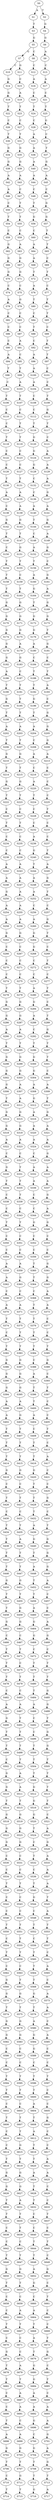 strict digraph  {
	S0 -> S1 [ label = A ];
	S0 -> S2 [ label = T ];
	S1 -> S3 [ label = T ];
	S2 -> S4 [ label = G ];
	S3 -> S5 [ label = G ];
	S4 -> S6 [ label = G ];
	S5 -> S7 [ label = G ];
	S5 -> S8 [ label = C ];
	S6 -> S9 [ label = A ];
	S7 -> S10 [ label = C ];
	S7 -> S11 [ label = G ];
	S8 -> S12 [ label = C ];
	S9 -> S13 [ label = C ];
	S10 -> S14 [ label = G ];
	S11 -> S15 [ label = C ];
	S12 -> S16 [ label = A ];
	S13 -> S17 [ label = A ];
	S14 -> S18 [ label = G ];
	S15 -> S19 [ label = A ];
	S16 -> S20 [ label = C ];
	S17 -> S21 [ label = C ];
	S18 -> S22 [ label = T ];
	S19 -> S23 [ label = T ];
	S20 -> S24 [ label = T ];
	S21 -> S25 [ label = T ];
	S22 -> S26 [ label = C ];
	S23 -> S27 [ label = C ];
	S24 -> S28 [ label = C ];
	S25 -> S29 [ label = G ];
	S26 -> S30 [ label = T ];
	S27 -> S31 [ label = T ];
	S28 -> S32 [ label = A ];
	S29 -> S33 [ label = C ];
	S30 -> S34 [ label = G ];
	S31 -> S35 [ label = G ];
	S32 -> S36 [ label = A ];
	S33 -> S37 [ label = T ];
	S34 -> S38 [ label = G ];
	S35 -> S39 [ label = G ];
	S36 -> S40 [ label = A ];
	S37 -> S41 [ label = G ];
	S38 -> S42 [ label = A ];
	S39 -> S43 [ label = A ];
	S40 -> S44 [ label = A ];
	S41 -> S45 [ label = A ];
	S42 -> S46 [ label = A ];
	S43 -> S47 [ label = C ];
	S44 -> S48 [ label = C ];
	S45 -> S49 [ label = C ];
	S46 -> S50 [ label = C ];
	S47 -> S51 [ label = T ];
	S48 -> S52 [ label = T ];
	S49 -> S53 [ label = G ];
	S50 -> S54 [ label = T ];
	S51 -> S55 [ label = T ];
	S52 -> S56 [ label = G ];
	S53 -> S57 [ label = G ];
	S54 -> S58 [ label = C ];
	S55 -> S59 [ label = C ];
	S56 -> S60 [ label = C ];
	S57 -> S61 [ label = T ];
	S58 -> S62 [ label = G ];
	S59 -> S63 [ label = A ];
	S60 -> S64 [ label = A ];
	S61 -> S65 [ label = T ];
	S62 -> S66 [ label = G ];
	S63 -> S67 [ label = G ];
	S64 -> S68 [ label = A ];
	S65 -> S69 [ label = C ];
	S66 -> S70 [ label = G ];
	S67 -> S71 [ label = G ];
	S68 -> S72 [ label = T ];
	S69 -> S73 [ label = T ];
	S70 -> S74 [ label = C ];
	S71 -> S75 [ label = C ];
	S72 -> S76 [ label = A ];
	S73 -> S77 [ label = C ];
	S74 -> S78 [ label = A ];
	S75 -> S79 [ label = G ];
	S76 -> S80 [ label = T ];
	S77 -> S81 [ label = T ];
	S78 -> S82 [ label = C ];
	S79 -> S83 [ label = C ];
	S80 -> S84 [ label = C ];
	S81 -> S85 [ label = T ];
	S82 -> S86 [ label = C ];
	S83 -> S87 [ label = C ];
	S84 -> S88 [ label = T ];
	S85 -> S89 [ label = C ];
	S86 -> S90 [ label = C ];
	S87 -> S91 [ label = A ];
	S88 -> S92 [ label = C ];
	S89 -> S93 [ label = T ];
	S90 -> S94 [ label = A ];
	S91 -> S95 [ label = C ];
	S92 -> S96 [ label = A ];
	S93 -> S97 [ label = T ];
	S94 -> S98 [ label = T ];
	S95 -> S99 [ label = T ];
	S96 -> S100 [ label = A ];
	S97 -> S101 [ label = C ];
	S98 -> S102 [ label = C ];
	S99 -> S103 [ label = A ];
	S100 -> S104 [ label = A ];
	S101 -> S105 [ label = C ];
	S102 -> S106 [ label = T ];
	S103 -> S107 [ label = T ];
	S104 -> S108 [ label = C ];
	S105 -> S109 [ label = T ];
	S106 -> S110 [ label = C ];
	S107 -> S111 [ label = C ];
	S108 -> S112 [ label = C ];
	S109 -> S113 [ label = G ];
	S110 -> S114 [ label = C ];
	S111 -> S115 [ label = T ];
	S112 -> S116 [ label = T ];
	S113 -> S117 [ label = T ];
	S114 -> S118 [ label = T ];
	S115 -> S119 [ label = T ];
	S116 -> S120 [ label = G ];
	S117 -> S121 [ label = C ];
	S118 -> S122 [ label = C ];
	S119 -> S123 [ label = C ];
	S120 -> S124 [ label = G ];
	S121 -> S125 [ label = A ];
	S122 -> S126 [ label = C ];
	S123 -> S127 [ label = C ];
	S124 -> S128 [ label = G ];
	S125 -> S129 [ label = A ];
	S126 -> S130 [ label = T ];
	S127 -> S131 [ label = T ];
	S128 -> S132 [ label = C ];
	S129 -> S133 [ label = A ];
	S130 -> S134 [ label = A ];
	S131 -> S135 [ label = A ];
	S132 -> S136 [ label = C ];
	S133 -> S137 [ label = G ];
	S134 -> S138 [ label = C ];
	S135 -> S139 [ label = A ];
	S136 -> S140 [ label = A ];
	S137 -> S141 [ label = A ];
	S138 -> S142 [ label = G ];
	S139 -> S143 [ label = G ];
	S140 -> S144 [ label = T ];
	S141 -> S145 [ label = G ];
	S142 -> S146 [ label = T ];
	S143 -> S147 [ label = T ];
	S144 -> S148 [ label = C ];
	S145 -> S149 [ label = A ];
	S146 -> S150 [ label = C ];
	S147 -> S151 [ label = G ];
	S148 -> S152 [ label = A ];
	S149 -> S153 [ label = G ];
	S150 -> S154 [ label = T ];
	S151 -> S155 [ label = T ];
	S152 -> S156 [ label = T ];
	S153 -> S157 [ label = C ];
	S154 -> S158 [ label = T ];
	S155 -> S159 [ label = C ];
	S156 -> S160 [ label = A ];
	S157 -> S161 [ label = G ];
	S158 -> S162 [ label = T ];
	S159 -> S163 [ label = T ];
	S160 -> S164 [ label = G ];
	S161 -> S165 [ label = A ];
	S162 -> S166 [ label = G ];
	S163 -> S167 [ label = G ];
	S164 -> S168 [ label = T ];
	S165 -> S169 [ label = G ];
	S166 -> S170 [ label = G ];
	S167 -> S171 [ label = G ];
	S168 -> S172 [ label = G ];
	S169 -> S173 [ label = G ];
	S170 -> S174 [ label = G ];
	S171 -> S175 [ label = G ];
	S172 -> S176 [ label = G ];
	S173 -> S177 [ label = T ];
	S174 -> S178 [ label = G ];
	S175 -> S179 [ label = A ];
	S176 -> S180 [ label = A ];
	S177 -> S181 [ label = G ];
	S178 -> S182 [ label = G ];
	S179 -> S183 [ label = G ];
	S180 -> S184 [ label = C ];
	S181 -> S185 [ label = C ];
	S182 -> S186 [ label = A ];
	S183 -> S187 [ label = C ];
	S184 -> S188 [ label = T ];
	S185 -> S189 [ label = T ];
	S186 -> S190 [ label = T ];
	S187 -> S191 [ label = T ];
	S188 -> S192 [ label = T ];
	S189 -> S193 [ label = A ];
	S190 -> S194 [ label = G ];
	S191 -> S195 [ label = T ];
	S192 -> S196 [ label = G ];
	S193 -> S197 [ label = C ];
	S194 -> S198 [ label = T ];
	S195 -> S199 [ label = T ];
	S196 -> S200 [ label = T ];
	S197 -> S201 [ label = G ];
	S198 -> S202 [ label = A ];
	S199 -> S203 [ label = A ];
	S200 -> S204 [ label = A ];
	S201 -> S205 [ label = G ];
	S202 -> S206 [ label = T ];
	S203 -> S207 [ label = T ];
	S204 -> S208 [ label = C ];
	S205 -> S209 [ label = G ];
	S206 -> S210 [ label = G ];
	S207 -> S211 [ label = G ];
	S208 -> S212 [ label = A ];
	S209 -> S213 [ label = A ];
	S210 -> S214 [ label = T ];
	S211 -> S215 [ label = T ];
	S212 -> S216 [ label = C ];
	S213 -> S217 [ label = C ];
	S214 -> S218 [ label = G ];
	S215 -> S219 [ label = G ];
	S216 -> S220 [ label = A ];
	S217 -> S221 [ label = C ];
	S218 -> S222 [ label = T ];
	S219 -> S223 [ label = T ];
	S220 -> S224 [ label = T ];
	S221 -> S225 [ label = C ];
	S222 -> S226 [ label = C ];
	S223 -> S227 [ label = C ];
	S224 -> S228 [ label = C ];
	S225 -> S229 [ label = T ];
	S226 -> S230 [ label = T ];
	S227 -> S231 [ label = T ];
	S228 -> S232 [ label = C ];
	S229 -> S233 [ label = C ];
	S230 -> S234 [ label = C ];
	S231 -> S235 [ label = C ];
	S232 -> S236 [ label = A ];
	S233 -> S237 [ label = C ];
	S234 -> S238 [ label = C ];
	S235 -> S239 [ label = C ];
	S236 -> S240 [ label = G ];
	S237 -> S241 [ label = T ];
	S238 -> S242 [ label = A ];
	S239 -> S243 [ label = A ];
	S240 -> S244 [ label = T ];
	S241 -> S245 [ label = A ];
	S242 -> S246 [ label = A ];
	S243 -> S247 [ label = A ];
	S244 -> S248 [ label = A ];
	S245 -> S249 [ label = G ];
	S246 -> S250 [ label = G ];
	S247 -> S251 [ label = A ];
	S248 -> S252 [ label = A ];
	S249 -> S253 [ label = T ];
	S250 -> S254 [ label = A ];
	S251 -> S255 [ label = A ];
	S252 -> S256 [ label = C ];
	S253 -> S257 [ label = C ];
	S254 -> S258 [ label = A ];
	S255 -> S259 [ label = A ];
	S256 -> S260 [ label = A ];
	S257 -> S261 [ label = G ];
	S258 -> S262 [ label = G ];
	S259 -> S263 [ label = G ];
	S260 -> S264 [ label = G ];
	S261 -> S265 [ label = T ];
	S262 -> S266 [ label = C ];
	S263 -> S267 [ label = C ];
	S264 -> S268 [ label = G ];
	S265 -> S269 [ label = C ];
	S266 -> S270 [ label = C ];
	S267 -> S271 [ label = C ];
	S268 -> S272 [ label = C ];
	S269 -> S273 [ label = T ];
	S270 -> S274 [ label = C ];
	S271 -> S275 [ label = C ];
	S272 -> S276 [ label = C ];
	S273 -> S277 [ label = C ];
	S274 -> S278 [ label = T ];
	S275 -> S279 [ label = T ];
	S276 -> S280 [ label = A ];
	S277 -> S281 [ label = T ];
	S278 -> S282 [ label = G ];
	S279 -> S283 [ label = G ];
	S280 -> S284 [ label = G ];
	S281 -> S285 [ label = C ];
	S282 -> S286 [ label = G ];
	S283 -> S287 [ label = G ];
	S284 -> S288 [ label = A ];
	S285 -> S289 [ label = T ];
	S286 -> S290 [ label = A ];
	S287 -> S291 [ label = A ];
	S288 -> S292 [ label = C ];
	S289 -> S293 [ label = G ];
	S290 -> S294 [ label = T ];
	S291 -> S295 [ label = T ];
	S292 -> S296 [ label = T ];
	S293 -> S297 [ label = T ];
	S294 -> S298 [ label = G ];
	S295 -> S299 [ label = G ];
	S296 -> S300 [ label = G ];
	S297 -> S301 [ label = T ];
	S298 -> S302 [ label = G ];
	S299 -> S303 [ label = G ];
	S300 -> S304 [ label = G ];
	S301 -> S305 [ label = C ];
	S302 -> S306 [ label = G ];
	S303 -> S307 [ label = A ];
	S304 -> S308 [ label = A ];
	S305 -> S309 [ label = A ];
	S306 -> S310 [ label = T ];
	S307 -> S311 [ label = A ];
	S308 -> S312 [ label = G ];
	S309 -> S313 [ label = T ];
	S310 -> S314 [ label = G ];
	S311 -> S315 [ label = G ];
	S312 -> S316 [ label = A ];
	S313 -> S317 [ label = G ];
	S314 -> S318 [ label = G ];
	S315 -> S319 [ label = G ];
	S316 -> S320 [ label = A ];
	S317 -> S321 [ label = A ];
	S318 -> S322 [ label = A ];
	S319 -> S323 [ label = A ];
	S320 -> S324 [ label = A ];
	S321 -> S325 [ label = A ];
	S322 -> S326 [ label = C ];
	S323 -> S327 [ label = C ];
	S324 -> S328 [ label = C ];
	S325 -> S329 [ label = G ];
	S326 -> S330 [ label = G ];
	S327 -> S331 [ label = T ];
	S328 -> S332 [ label = A ];
	S329 -> S333 [ label = A ];
	S330 -> S334 [ label = T ];
	S331 -> S335 [ label = T ];
	S332 -> S336 [ label = A ];
	S333 -> S337 [ label = A ];
	S334 -> S338 [ label = C ];
	S335 -> S339 [ label = T ];
	S336 -> S340 [ label = C ];
	S337 -> S341 [ label = G ];
	S338 -> S342 [ label = C ];
	S339 -> S343 [ label = C ];
	S340 -> S344 [ label = C ];
	S341 -> S345 [ label = A ];
	S342 -> S346 [ label = T ];
	S343 -> S347 [ label = T ];
	S344 -> S348 [ label = G ];
	S345 -> S349 [ label = G ];
	S346 -> S350 [ label = C ];
	S347 -> S351 [ label = C ];
	S348 -> S352 [ label = C ];
	S349 -> S353 [ label = C ];
	S350 -> S354 [ label = C ];
	S351 -> S355 [ label = C ];
	S352 -> S356 [ label = C ];
	S353 -> S357 [ label = C ];
	S354 -> S358 [ label = A ];
	S355 -> S359 [ label = A ];
	S356 -> S360 [ label = T ];
	S357 -> S361 [ label = G ];
	S358 -> S362 [ label = A ];
	S359 -> S363 [ label = G ];
	S360 -> S364 [ label = T ];
	S361 -> S365 [ label = G ];
	S362 -> S366 [ label = C ];
	S363 -> S367 [ label = C ];
	S364 -> S368 [ label = C ];
	S365 -> S369 [ label = A ];
	S366 -> S370 [ label = A ];
	S367 -> S371 [ label = A ];
	S368 -> S372 [ label = T ];
	S369 -> S373 [ label = A ];
	S370 -> S374 [ label = T ];
	S371 -> S375 [ label = T ];
	S372 -> S376 [ label = T ];
	S373 -> S377 [ label = C ];
	S374 -> S378 [ label = C ];
	S375 -> S379 [ label = T ];
	S376 -> S380 [ label = T ];
	S377 -> S381 [ label = C ];
	S378 -> S382 [ label = T ];
	S379 -> S383 [ label = T ];
	S380 -> S384 [ label = T ];
	S381 -> S385 [ label = T ];
	S382 -> S386 [ label = G ];
	S383 -> S387 [ label = G ];
	S384 -> S388 [ label = C ];
	S385 -> S389 [ label = G ];
	S386 -> S390 [ label = G ];
	S387 -> S391 [ label = G ];
	S388 -> S392 [ label = A ];
	S389 -> S393 [ label = C ];
	S390 -> S394 [ label = G ];
	S391 -> S395 [ label = G ];
	S392 -> S396 [ label = T ];
	S393 -> S397 [ label = T ];
	S394 -> S398 [ label = A ];
	S395 -> S399 [ label = A ];
	S396 -> S400 [ label = T ];
	S397 -> S401 [ label = C ];
	S398 -> S402 [ label = A ];
	S399 -> S403 [ label = G ];
	S400 -> S404 [ label = A ];
	S401 -> S405 [ label = C ];
	S402 -> S406 [ label = T ];
	S403 -> S407 [ label = T ];
	S404 -> S408 [ label = C ];
	S405 -> S409 [ label = T ];
	S406 -> S410 [ label = T ];
	S407 -> S411 [ label = T ];
	S408 -> S412 [ label = T ];
	S409 -> S413 [ label = C ];
	S410 -> S414 [ label = T ];
	S411 -> S415 [ label = T ];
	S412 -> S416 [ label = T ];
	S413 -> S417 [ label = A ];
	S414 -> S418 [ label = G ];
	S415 -> S419 [ label = G ];
	S416 -> S420 [ label = G ];
	S417 -> S421 [ label = C ];
	S418 -> S422 [ label = C ];
	S419 -> S423 [ label = C ];
	S420 -> S424 [ label = T ];
	S421 -> S425 [ label = C ];
	S422 -> S426 [ label = T ];
	S423 -> S427 [ label = T ];
	S424 -> S428 [ label = T ];
	S425 -> S429 [ label = G ];
	S426 -> S430 [ label = C ];
	S427 -> S431 [ label = C ];
	S428 -> S432 [ label = T ];
	S429 -> S433 [ label = C ];
	S430 -> S434 [ label = T ];
	S431 -> S435 [ label = T ];
	S432 -> S436 [ label = A ];
	S433 -> S437 [ label = T ];
	S434 -> S438 [ label = T ];
	S435 -> S439 [ label = A ];
	S436 -> S440 [ label = G ];
	S437 -> S441 [ label = G ];
	S438 -> S442 [ label = T ];
	S439 -> S443 [ label = T ];
	S440 -> S444 [ label = T ];
	S441 -> S445 [ label = G ];
	S442 -> S446 [ label = T ];
	S443 -> S447 [ label = T ];
	S444 -> S448 [ label = A ];
	S445 -> S449 [ label = G ];
	S446 -> S450 [ label = G ];
	S447 -> S451 [ label = G ];
	S448 -> S452 [ label = T ];
	S449 -> S453 [ label = A ];
	S450 -> S454 [ label = T ];
	S451 -> S455 [ label = T ];
	S452 -> S456 [ label = T ];
	S453 -> S457 [ label = C ];
	S454 -> S458 [ label = T ];
	S455 -> S459 [ label = G ];
	S456 -> S460 [ label = A ];
	S457 -> S461 [ label = C ];
	S458 -> S462 [ label = G ];
	S459 -> S463 [ label = G ];
	S460 -> S464 [ label = G ];
	S461 -> S465 [ label = A ];
	S462 -> S466 [ label = C ];
	S463 -> S467 [ label = C ];
	S464 -> S468 [ label = G ];
	S465 -> S469 [ label = G ];
	S466 -> S470 [ label = T ];
	S467 -> S471 [ label = T ];
	S468 -> S472 [ label = C ];
	S469 -> S473 [ label = C ];
	S470 -> S474 [ label = T ];
	S471 -> S475 [ label = C ];
	S472 -> S476 [ label = T ];
	S473 -> S477 [ label = T ];
	S474 -> S478 [ label = T ];
	S475 -> S479 [ label = T ];
	S476 -> S480 [ label = T ];
	S477 -> S481 [ label = T ];
	S478 -> S482 [ label = C ];
	S479 -> S483 [ label = C ];
	S480 -> S484 [ label = T ];
	S481 -> S485 [ label = G ];
	S482 -> S486 [ label = A ];
	S483 -> S487 [ label = A ];
	S484 -> S488 [ label = A ];
	S485 -> S489 [ label = G ];
	S486 -> S490 [ label = G ];
	S487 -> S491 [ label = T ];
	S488 -> S492 [ label = C ];
	S489 -> S493 [ label = T ];
	S490 -> S494 [ label = T ];
	S491 -> S495 [ label = T ];
	S492 -> S496 [ label = C ];
	S493 -> S497 [ label = G ];
	S494 -> S498 [ label = T ];
	S495 -> S499 [ label = T ];
	S496 -> S500 [ label = T ];
	S497 -> S501 [ label = G ];
	S498 -> S502 [ label = C ];
	S499 -> S503 [ label = T ];
	S500 -> S504 [ label = T ];
	S501 -> S505 [ label = T ];
	S502 -> S506 [ label = G ];
	S503 -> S507 [ label = A ];
	S504 -> S508 [ label = T ];
	S505 -> S509 [ label = T ];
	S506 -> S510 [ label = G ];
	S507 -> S511 [ label = A ];
	S508 -> S512 [ label = G ];
	S509 -> S513 [ label = T ];
	S510 -> S514 [ label = T ];
	S511 -> S515 [ label = T ];
	S512 -> S516 [ label = G ];
	S513 -> S517 [ label = T ];
	S514 -> S518 [ label = G ];
	S515 -> S519 [ label = G ];
	S516 -> S520 [ label = G ];
	S517 -> S521 [ label = C ];
	S518 -> S522 [ label = G ];
	S519 -> S523 [ label = G ];
	S520 -> S524 [ label = T ];
	S521 -> S525 [ label = A ];
	S522 -> S526 [ label = G ];
	S523 -> S527 [ label = G ];
	S524 -> S528 [ label = C ];
	S525 -> S529 [ label = G ];
	S526 -> S530 [ label = C ];
	S527 -> S531 [ label = C ];
	S528 -> S532 [ label = T ];
	S529 -> S533 [ label = A ];
	S530 -> S534 [ label = C ];
	S531 -> S535 [ label = C ];
	S532 -> S536 [ label = C ];
	S533 -> S537 [ label = A ];
	S534 -> S538 [ label = T ];
	S535 -> S539 [ label = T ];
	S536 -> S540 [ label = T ];
	S537 -> S541 [ label = A ];
	S538 -> S542 [ label = C ];
	S539 -> S543 [ label = C ];
	S540 -> S544 [ label = G ];
	S541 -> S545 [ label = T ];
	S542 -> S546 [ label = C ];
	S543 -> S547 [ label = C ];
	S544 -> S548 [ label = C ];
	S545 -> S549 [ label = A ];
	S546 -> S550 [ label = T ];
	S547 -> S551 [ label = T ];
	S548 -> S552 [ label = T ];
	S549 -> S553 [ label = T ];
	S550 -> S554 [ label = C ];
	S551 -> S555 [ label = T ];
	S552 -> S556 [ label = C ];
	S553 -> S557 [ label = T ];
	S554 -> S558 [ label = T ];
	S555 -> S559 [ label = T ];
	S556 -> S560 [ label = T ];
	S557 -> S561 [ label = C ];
	S558 -> S562 [ label = C ];
	S559 -> S563 [ label = C ];
	S560 -> S564 [ label = T ];
	S561 -> S565 [ label = A ];
	S562 -> S566 [ label = G ];
	S563 -> S567 [ label = T ];
	S564 -> S568 [ label = T ];
	S565 -> S569 [ label = C ];
	S566 -> S570 [ label = G ];
	S567 -> S571 [ label = G ];
	S568 -> S572 [ label = G ];
	S569 -> S573 [ label = A ];
	S570 -> S574 [ label = T ];
	S571 -> S575 [ label = T ];
	S572 -> S576 [ label = T ];
	S573 -> S577 [ label = A ];
	S574 -> S578 [ label = G ];
	S575 -> S579 [ label = G ];
	S576 -> S580 [ label = A ];
	S577 -> S581 [ label = C ];
	S578 -> S582 [ label = G ];
	S579 -> S583 [ label = G ];
	S580 -> S584 [ label = G ];
	S581 -> S585 [ label = A ];
	S582 -> S586 [ label = C ];
	S583 -> S587 [ label = C ];
	S584 -> S588 [ label = G ];
	S585 -> S589 [ label = C ];
	S586 -> S590 [ label = C ];
	S587 -> S591 [ label = C ];
	S588 -> S592 [ label = C ];
	S589 -> S593 [ label = C ];
	S590 -> S594 [ label = T ];
	S591 -> S595 [ label = T ];
	S592 -> S596 [ label = T ];
	S593 -> S597 [ label = T ];
	S594 -> S598 [ label = T ];
	S595 -> S599 [ label = T ];
	S596 -> S600 [ label = T ];
	S597 -> S601 [ label = C ];
	S598 -> S602 [ label = C ];
	S599 -> S603 [ label = C ];
	S600 -> S604 [ label = A ];
	S601 -> S605 [ label = C ];
	S602 -> S606 [ label = T ];
	S603 -> S607 [ label = T ];
	S604 -> S608 [ label = T ];
	S605 -> S609 [ label = G ];
	S606 -> S610 [ label = C ];
	S607 -> S611 [ label = T ];
	S608 -> S612 [ label = A ];
	S609 -> S613 [ label = C ];
	S610 -> S614 [ label = C ];
	S611 -> S615 [ label = G ];
	S612 -> S616 [ label = T ];
	S613 -> S617 [ label = C ];
	S614 -> S618 [ label = T ];
	S615 -> S619 [ label = T ];
	S616 -> S620 [ label = T ];
	S617 -> S621 [ label = A ];
	S618 -> S622 [ label = G ];
	S619 -> S623 [ label = G ];
	S620 -> S624 [ label = A ];
	S621 -> S625 [ label = A ];
	S622 -> S626 [ label = G ];
	S623 -> S627 [ label = G ];
	S624 -> S628 [ label = T ];
	S625 -> S629 [ label = C ];
	S626 -> S630 [ label = T ];
	S627 -> S631 [ label = A ];
	S628 -> S632 [ label = T ];
	S629 -> S633 [ label = C ];
	S630 -> S634 [ label = T ];
	S631 -> S635 [ label = T ];
	S632 -> S636 [ label = C ];
	S633 -> S637 [ label = T ];
	S634 -> S638 [ label = C ];
	S635 -> S639 [ label = T ];
	S636 -> S640 [ label = C ];
	S637 -> S641 [ label = C ];
	S638 -> S642 [ label = C ];
	S639 -> S643 [ label = C ];
	S640 -> S644 [ label = T ];
	S641 -> S645 [ label = T ];
	S642 -> S646 [ label = T ];
	S643 -> S647 [ label = T ];
	S644 -> S648 [ label = T ];
	S645 -> S649 [ label = C ];
	S646 -> S650 [ label = G ];
	S647 -> S651 [ label = G ];
	S648 -> S652 [ label = A ];
	S649 -> S653 [ label = G ];
	S650 -> S654 [ label = T ];
	S651 -> S655 [ label = T ];
	S652 -> S656 [ label = G ];
	S653 -> S657 [ label = C ];
	S654 -> S658 [ label = C ];
	S655 -> S659 [ label = C ];
	S656 -> S660 [ label = C ];
	S657 -> S661 [ label = T ];
	S658 -> S662 [ label = C ];
	S659 -> S663 [ label = A ];
	S660 -> S664 [ label = A ];
	S661 -> S665 [ label = C ];
	S662 -> S666 [ label = T ];
	S663 -> S667 [ label = T ];
	S664 -> S668 [ label = T ];
	S665 -> S669 [ label = C ];
	S666 -> S670 [ label = C ];
	S667 -> S671 [ label = C ];
	S668 -> S672 [ label = A ];
	S669 -> S673 [ label = T ];
	S670 -> S674 [ label = G ];
	S671 -> S675 [ label = C ];
	S672 -> S676 [ label = T ];
	S673 -> S677 [ label = G ];
	S674 -> S678 [ label = T ];
	S675 -> S679 [ label = A ];
	S676 -> S680 [ label = G ];
	S677 -> S681 [ label = C ];
	S678 -> S682 [ label = T ];
	S679 -> S683 [ label = T ];
	S680 -> S684 [ label = G ];
	S681 -> S685 [ label = T ];
	S682 -> S686 [ label = C ];
	S683 -> S687 [ label = A ];
	S684 -> S688 [ label = A ];
	S685 -> S689 [ label = C ];
	S686 -> S690 [ label = C ];
	S687 -> S691 [ label = A ];
	S688 -> S692 [ label = A ];
	S689 -> S693 [ label = A ];
	S690 -> S694 [ label = T ];
	S691 -> S695 [ label = C ];
	S692 -> S696 [ label = G ];
	S693 -> S697 [ label = A ];
	S694 -> S698 [ label = A ];
	S695 -> S699 [ label = A ];
	S696 -> S700 [ label = C ];
	S697 -> S701 [ label = G ];
	S698 -> S702 [ label = G ];
	S699 -> S703 [ label = G ];
	S700 -> S704 [ label = G ];
	S701 -> S705 [ label = A ];
	S702 -> S706 [ label = T ];
	S703 -> S707 [ label = T ];
	S704 -> S708 [ label = T ];
	S705 -> S709 [ label = G ];
	S706 -> S710 [ label = C ];
	S707 -> S711 [ label = G ];
	S708 -> S712 [ label = T ];
	S709 -> S713 [ label = T ];
	S710 -> S714 [ label = T ];
	S711 -> S715 [ label = T ];
	S712 -> S716 [ label = G ];
	S713 -> S717 [ label = A ];
}
